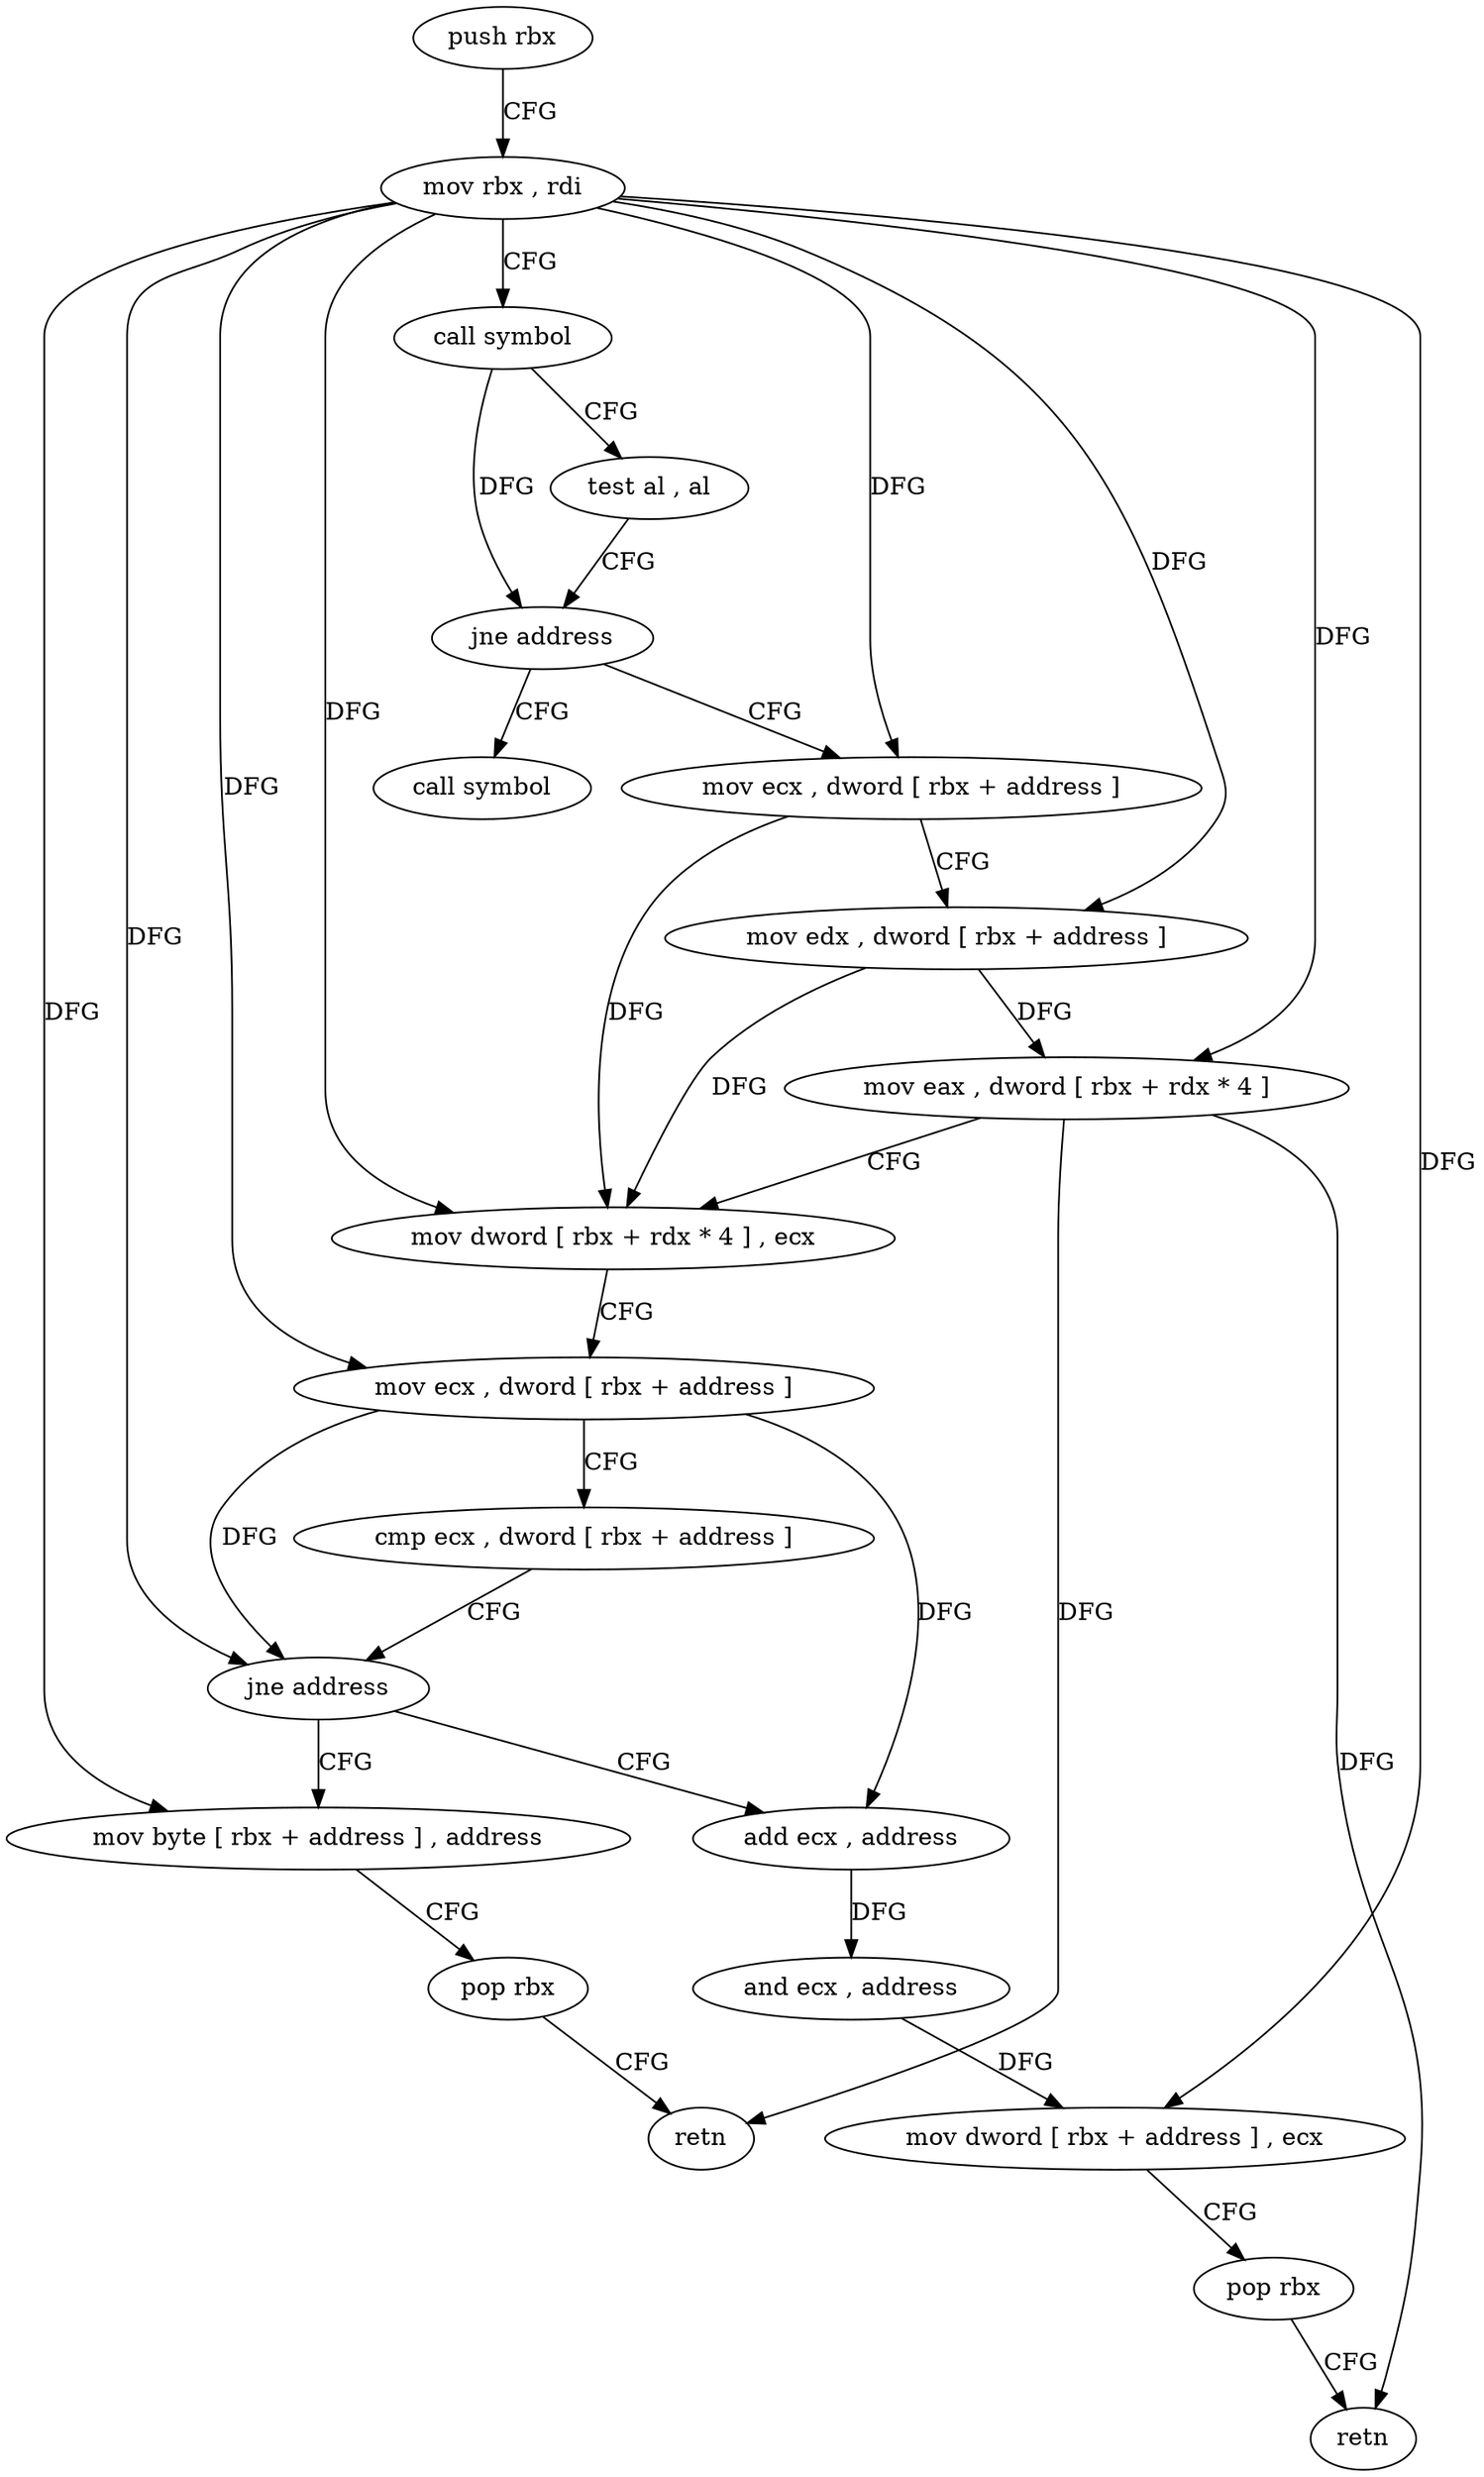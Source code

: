 digraph "func" {
"4223504" [label = "push rbx" ]
"4223505" [label = "mov rbx , rdi" ]
"4223508" [label = "call symbol" ]
"4223513" [label = "test al , al" ]
"4223515" [label = "jne address" ]
"4223554" [label = "call symbol" ]
"4223517" [label = "mov ecx , dword [ rbx + address ]" ]
"4223520" [label = "mov edx , dword [ rbx + address ]" ]
"4223523" [label = "mov eax , dword [ rbx + rdx * 4 ]" ]
"4223526" [label = "mov dword [ rbx + rdx * 4 ] , ecx" ]
"4223529" [label = "mov ecx , dword [ rbx + address ]" ]
"4223532" [label = "cmp ecx , dword [ rbx + address ]" ]
"4223535" [label = "jne address" ]
"4223543" [label = "add ecx , address" ]
"4223537" [label = "mov byte [ rbx + address ] , address" ]
"4223546" [label = "and ecx , address" ]
"4223549" [label = "mov dword [ rbx + address ] , ecx" ]
"4223552" [label = "pop rbx" ]
"4223553" [label = "retn" ]
"4223541" [label = "pop rbx" ]
"4223542" [label = "retn" ]
"4223504" -> "4223505" [ label = "CFG" ]
"4223505" -> "4223508" [ label = "CFG" ]
"4223505" -> "4223517" [ label = "DFG" ]
"4223505" -> "4223520" [ label = "DFG" ]
"4223505" -> "4223523" [ label = "DFG" ]
"4223505" -> "4223526" [ label = "DFG" ]
"4223505" -> "4223529" [ label = "DFG" ]
"4223505" -> "4223535" [ label = "DFG" ]
"4223505" -> "4223549" [ label = "DFG" ]
"4223505" -> "4223537" [ label = "DFG" ]
"4223508" -> "4223513" [ label = "CFG" ]
"4223508" -> "4223515" [ label = "DFG" ]
"4223513" -> "4223515" [ label = "CFG" ]
"4223515" -> "4223554" [ label = "CFG" ]
"4223515" -> "4223517" [ label = "CFG" ]
"4223517" -> "4223520" [ label = "CFG" ]
"4223517" -> "4223526" [ label = "DFG" ]
"4223520" -> "4223523" [ label = "DFG" ]
"4223520" -> "4223526" [ label = "DFG" ]
"4223523" -> "4223526" [ label = "CFG" ]
"4223523" -> "4223553" [ label = "DFG" ]
"4223523" -> "4223542" [ label = "DFG" ]
"4223526" -> "4223529" [ label = "CFG" ]
"4223529" -> "4223532" [ label = "CFG" ]
"4223529" -> "4223535" [ label = "DFG" ]
"4223529" -> "4223543" [ label = "DFG" ]
"4223532" -> "4223535" [ label = "CFG" ]
"4223535" -> "4223543" [ label = "CFG" ]
"4223535" -> "4223537" [ label = "CFG" ]
"4223543" -> "4223546" [ label = "DFG" ]
"4223537" -> "4223541" [ label = "CFG" ]
"4223546" -> "4223549" [ label = "DFG" ]
"4223549" -> "4223552" [ label = "CFG" ]
"4223552" -> "4223553" [ label = "CFG" ]
"4223541" -> "4223542" [ label = "CFG" ]
}
